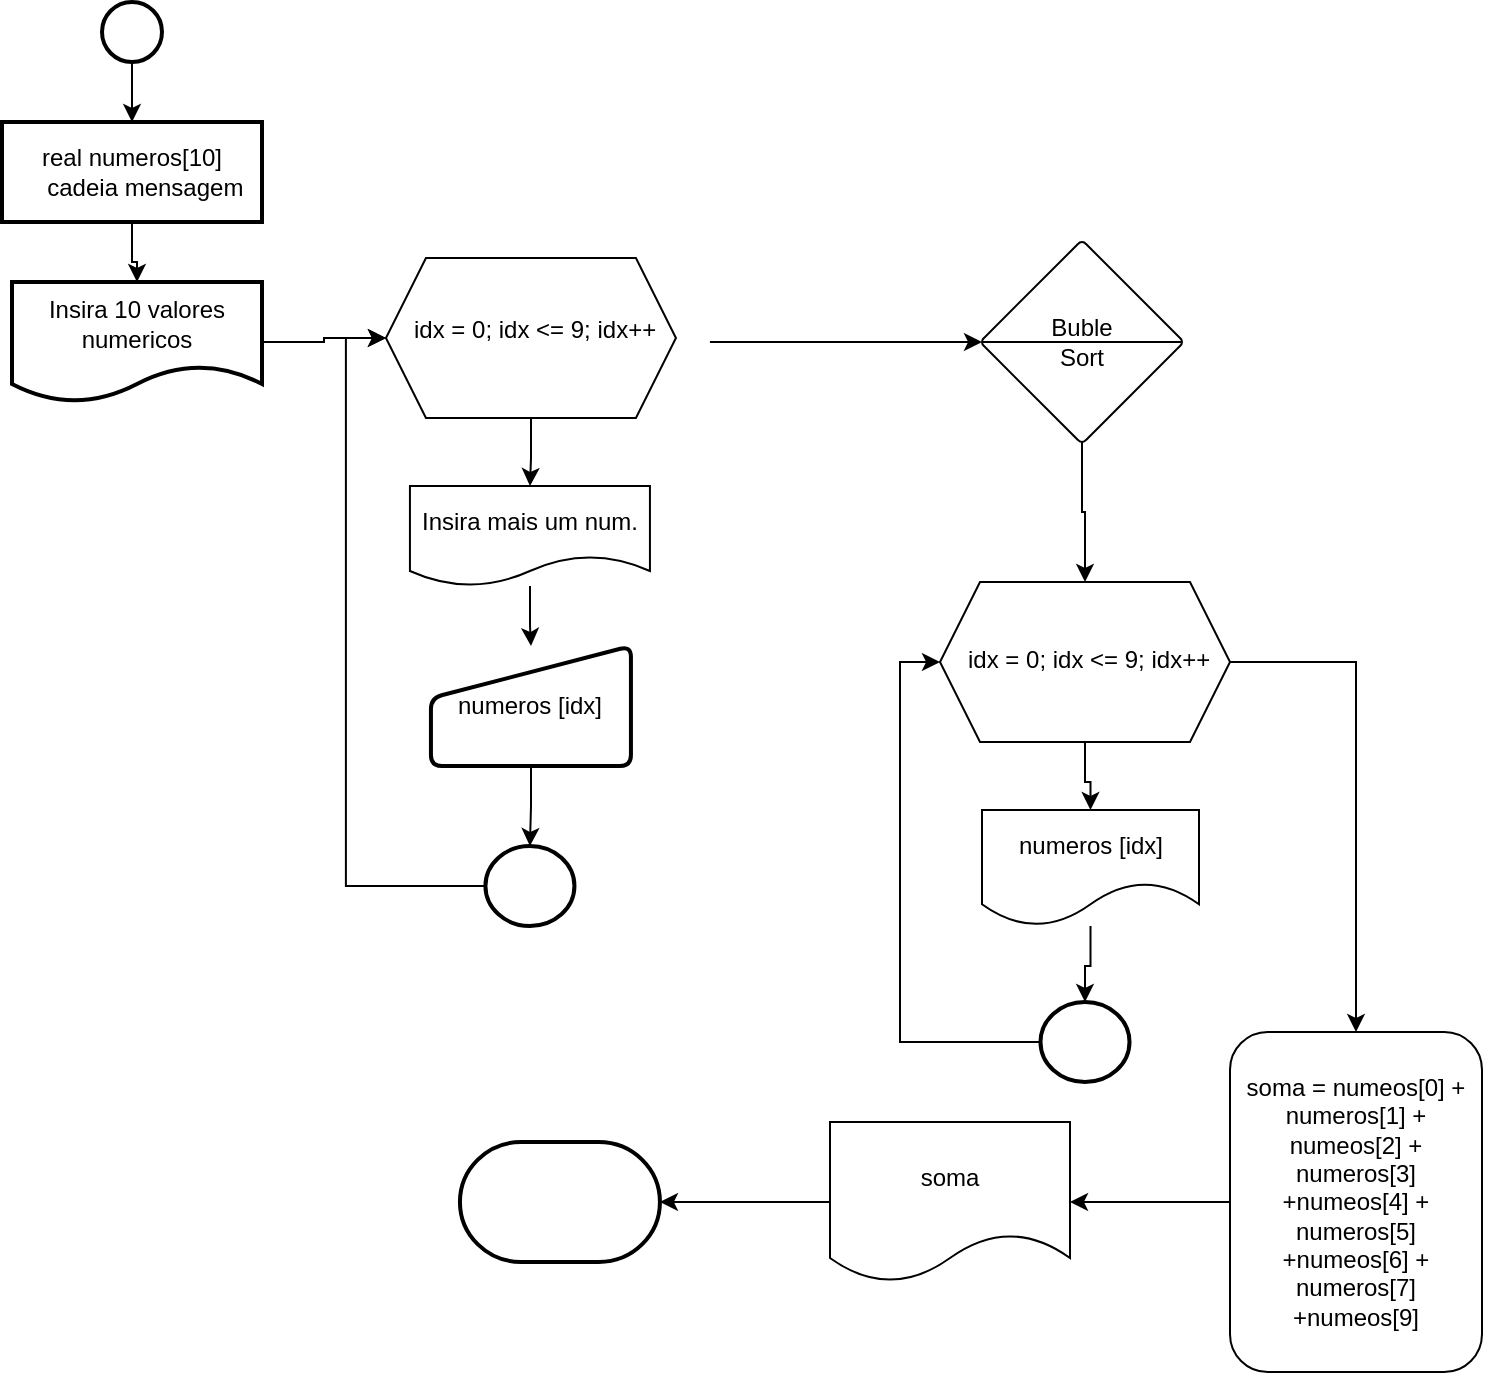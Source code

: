 <mxfile version="22.0.3" type="device">
  <diagram id="C5RBs43oDa-KdzZeNtuy" name="Page-1">
    <mxGraphModel dx="826" dy="871" grid="1" gridSize="10" guides="1" tooltips="1" connect="1" arrows="1" fold="1" page="1" pageScale="1" pageWidth="827" pageHeight="1169" math="0" shadow="0">
      <root>
        <mxCell id="WIyWlLk6GJQsqaUBKTNV-0" />
        <mxCell id="WIyWlLk6GJQsqaUBKTNV-1" parent="WIyWlLk6GJQsqaUBKTNV-0" />
        <mxCell id="gFW3YUw3t3Eu43AXeSie-1" value="" style="edgeStyle=orthogonalEdgeStyle;rounded=0;orthogonalLoop=1;jettySize=auto;html=1;" parent="WIyWlLk6GJQsqaUBKTNV-1" source="uvkjri6FY9MWjZu6di9B-1" target="gFW3YUw3t3Eu43AXeSie-0" edge="1">
          <mxGeometry relative="1" as="geometry" />
        </mxCell>
        <mxCell id="uvkjri6FY9MWjZu6di9B-1" value="" style="strokeWidth=2;html=1;shape=mxgraph.flowchart.start_2;whiteSpace=wrap;" parent="WIyWlLk6GJQsqaUBKTNV-1" vertex="1">
          <mxGeometry x="120" y="20" width="30" height="30" as="geometry" />
        </mxCell>
        <mxCell id="uvkjri6FY9MWjZu6di9B-25" style="edgeStyle=orthogonalEdgeStyle;rounded=0;orthogonalLoop=1;jettySize=auto;html=1;" parent="WIyWlLk6GJQsqaUBKTNV-1" edge="1">
          <mxGeometry relative="1" as="geometry" />
        </mxCell>
        <mxCell id="vmr1aMFzi46B_T9mpgOL-117" value="" style="edgeStyle=orthogonalEdgeStyle;rounded=0;orthogonalLoop=1;jettySize=auto;html=1;" edge="1" parent="WIyWlLk6GJQsqaUBKTNV-1" source="gFW3YUw3t3Eu43AXeSie-0" target="vmr1aMFzi46B_T9mpgOL-116">
          <mxGeometry relative="1" as="geometry" />
        </mxCell>
        <mxCell id="gFW3YUw3t3Eu43AXeSie-0" value="&lt;div&gt;real numeros[10]&lt;/div&gt;&lt;div&gt;&amp;nbsp; &amp;nbsp; cadeia mensagem&lt;/div&gt;" style="whiteSpace=wrap;html=1;strokeWidth=2;" parent="WIyWlLk6GJQsqaUBKTNV-1" vertex="1">
          <mxGeometry x="70" y="80" width="130" height="50" as="geometry" />
        </mxCell>
        <mxCell id="vmr1aMFzi46B_T9mpgOL-128" style="edgeStyle=orthogonalEdgeStyle;rounded=0;orthogonalLoop=1;jettySize=auto;html=1;entryX=0;entryY=0.5;entryDx=0;entryDy=0;" edge="1" parent="WIyWlLk6GJQsqaUBKTNV-1" source="vmr1aMFzi46B_T9mpgOL-116" target="vmr1aMFzi46B_T9mpgOL-121">
          <mxGeometry relative="1" as="geometry" />
        </mxCell>
        <mxCell id="vmr1aMFzi46B_T9mpgOL-116" value="Insira 10 valores numericos" style="shape=document;whiteSpace=wrap;html=1;boundedLbl=1;strokeWidth=2;" vertex="1" parent="WIyWlLk6GJQsqaUBKTNV-1">
          <mxGeometry x="75" y="160" width="125" height="60" as="geometry" />
        </mxCell>
        <mxCell id="vmr1aMFzi46B_T9mpgOL-142" style="edgeStyle=orthogonalEdgeStyle;rounded=0;orthogonalLoop=1;jettySize=auto;html=1;entryX=0.5;entryY=0;entryDx=0;entryDy=0;" edge="1" parent="WIyWlLk6GJQsqaUBKTNV-1" source="vmr1aMFzi46B_T9mpgOL-118" target="vmr1aMFzi46B_T9mpgOL-134">
          <mxGeometry relative="1" as="geometry" />
        </mxCell>
        <mxCell id="vmr1aMFzi46B_T9mpgOL-118" value="" style="verticalLabelPosition=bottom;verticalAlign=top;html=1;shape=mxgraph.flowchart.sort;" vertex="1" parent="WIyWlLk6GJQsqaUBKTNV-1">
          <mxGeometry x="560" y="140" width="100" height="100" as="geometry" />
        </mxCell>
        <mxCell id="vmr1aMFzi46B_T9mpgOL-120" value="" style="edgeStyle=orthogonalEdgeStyle;rounded=0;orthogonalLoop=1;jettySize=auto;html=1;" edge="1" parent="WIyWlLk6GJQsqaUBKTNV-1" source="vmr1aMFzi46B_T9mpgOL-121" target="vmr1aMFzi46B_T9mpgOL-123">
          <mxGeometry relative="1" as="geometry" />
        </mxCell>
        <mxCell id="vmr1aMFzi46B_T9mpgOL-121" value="" style="shape=hexagon;perimeter=hexagonPerimeter2;whiteSpace=wrap;html=1;fixedSize=1;" vertex="1" parent="WIyWlLk6GJQsqaUBKTNV-1">
          <mxGeometry x="261.97" y="148" width="145" height="80" as="geometry" />
        </mxCell>
        <mxCell id="vmr1aMFzi46B_T9mpgOL-122" style="edgeStyle=orthogonalEdgeStyle;rounded=0;orthogonalLoop=1;jettySize=auto;html=1;" edge="1" parent="WIyWlLk6GJQsqaUBKTNV-1" source="vmr1aMFzi46B_T9mpgOL-123" target="vmr1aMFzi46B_T9mpgOL-125">
          <mxGeometry relative="1" as="geometry" />
        </mxCell>
        <mxCell id="vmr1aMFzi46B_T9mpgOL-123" value="Insira mais um num." style="shape=document;whiteSpace=wrap;html=1;boundedLbl=1;" vertex="1" parent="WIyWlLk6GJQsqaUBKTNV-1">
          <mxGeometry x="273.97" y="262" width="120" height="50" as="geometry" />
        </mxCell>
        <mxCell id="vmr1aMFzi46B_T9mpgOL-124" value="" style="edgeStyle=orthogonalEdgeStyle;rounded=0;orthogonalLoop=1;jettySize=auto;html=1;" edge="1" parent="WIyWlLk6GJQsqaUBKTNV-1" source="vmr1aMFzi46B_T9mpgOL-125" target="vmr1aMFzi46B_T9mpgOL-127">
          <mxGeometry relative="1" as="geometry" />
        </mxCell>
        <mxCell id="vmr1aMFzi46B_T9mpgOL-125" value="numeros [idx]" style="html=1;strokeWidth=2;shape=manualInput;whiteSpace=wrap;rounded=1;size=26;arcSize=11;" vertex="1" parent="WIyWlLk6GJQsqaUBKTNV-1">
          <mxGeometry x="284.47" y="342" width="100" height="60" as="geometry" />
        </mxCell>
        <mxCell id="vmr1aMFzi46B_T9mpgOL-126" style="edgeStyle=orthogonalEdgeStyle;rounded=0;orthogonalLoop=1;jettySize=auto;html=1;entryX=0;entryY=0.5;entryDx=0;entryDy=0;" edge="1" parent="WIyWlLk6GJQsqaUBKTNV-1" source="vmr1aMFzi46B_T9mpgOL-127" target="vmr1aMFzi46B_T9mpgOL-121">
          <mxGeometry relative="1" as="geometry">
            <Array as="points">
              <mxPoint x="241.97" y="462" />
              <mxPoint x="241.97" y="188" />
            </Array>
          </mxGeometry>
        </mxCell>
        <mxCell id="vmr1aMFzi46B_T9mpgOL-127" value="" style="ellipse;whiteSpace=wrap;html=1;strokeWidth=2;rounded=1;arcSize=11;" vertex="1" parent="WIyWlLk6GJQsqaUBKTNV-1">
          <mxGeometry x="311.72" y="442" width="44.5" height="40" as="geometry" />
        </mxCell>
        <mxCell id="vmr1aMFzi46B_T9mpgOL-129" value="idx = 0; idx &lt;= 9; idx++" style="text;whiteSpace=wrap;" vertex="1" parent="WIyWlLk6GJQsqaUBKTNV-1">
          <mxGeometry x="273.97" y="170" width="150" height="40" as="geometry" />
        </mxCell>
        <mxCell id="vmr1aMFzi46B_T9mpgOL-130" style="edgeStyle=orthogonalEdgeStyle;rounded=0;orthogonalLoop=1;jettySize=auto;html=1;entryX=0;entryY=0.5;entryDx=0;entryDy=0;entryPerimeter=0;" edge="1" parent="WIyWlLk6GJQsqaUBKTNV-1" source="vmr1aMFzi46B_T9mpgOL-129" target="vmr1aMFzi46B_T9mpgOL-118">
          <mxGeometry relative="1" as="geometry" />
        </mxCell>
        <mxCell id="vmr1aMFzi46B_T9mpgOL-131" value="Buble&lt;br&gt;Sort" style="text;strokeColor=none;align=center;fillColor=none;html=1;verticalAlign=middle;whiteSpace=wrap;rounded=0;" vertex="1" parent="WIyWlLk6GJQsqaUBKTNV-1">
          <mxGeometry x="580" y="175" width="60" height="30" as="geometry" />
        </mxCell>
        <mxCell id="vmr1aMFzi46B_T9mpgOL-146" value="" style="edgeStyle=orthogonalEdgeStyle;rounded=0;orthogonalLoop=1;jettySize=auto;html=1;" edge="1" parent="WIyWlLk6GJQsqaUBKTNV-1" source="vmr1aMFzi46B_T9mpgOL-134" target="vmr1aMFzi46B_T9mpgOL-145">
          <mxGeometry relative="1" as="geometry" />
        </mxCell>
        <mxCell id="vmr1aMFzi46B_T9mpgOL-149" value="" style="edgeStyle=orthogonalEdgeStyle;rounded=0;orthogonalLoop=1;jettySize=auto;html=1;" edge="1" parent="WIyWlLk6GJQsqaUBKTNV-1" source="vmr1aMFzi46B_T9mpgOL-134" target="vmr1aMFzi46B_T9mpgOL-148">
          <mxGeometry relative="1" as="geometry">
            <Array as="points">
              <mxPoint x="690" y="350" />
              <mxPoint x="690" y="350" />
            </Array>
          </mxGeometry>
        </mxCell>
        <mxCell id="vmr1aMFzi46B_T9mpgOL-134" value="" style="shape=hexagon;perimeter=hexagonPerimeter2;whiteSpace=wrap;html=1;fixedSize=1;" vertex="1" parent="WIyWlLk6GJQsqaUBKTNV-1">
          <mxGeometry x="539" y="310" width="145" height="80" as="geometry" />
        </mxCell>
        <mxCell id="vmr1aMFzi46B_T9mpgOL-139" style="edgeStyle=orthogonalEdgeStyle;rounded=0;orthogonalLoop=1;jettySize=auto;html=1;entryX=0;entryY=0.5;entryDx=0;entryDy=0;" edge="1" parent="WIyWlLk6GJQsqaUBKTNV-1" source="vmr1aMFzi46B_T9mpgOL-140" target="vmr1aMFzi46B_T9mpgOL-134">
          <mxGeometry relative="1" as="geometry">
            <Array as="points">
              <mxPoint x="519" y="540" />
              <mxPoint x="519" y="350" />
            </Array>
          </mxGeometry>
        </mxCell>
        <mxCell id="vmr1aMFzi46B_T9mpgOL-140" value="" style="ellipse;whiteSpace=wrap;html=1;strokeWidth=2;rounded=1;arcSize=11;" vertex="1" parent="WIyWlLk6GJQsqaUBKTNV-1">
          <mxGeometry x="589.25" y="520" width="44.5" height="40" as="geometry" />
        </mxCell>
        <mxCell id="vmr1aMFzi46B_T9mpgOL-141" value="idx = 0; idx &lt;= 9; idx++" style="text;whiteSpace=wrap;" vertex="1" parent="WIyWlLk6GJQsqaUBKTNV-1">
          <mxGeometry x="551" y="335" width="150" height="40" as="geometry" />
        </mxCell>
        <mxCell id="vmr1aMFzi46B_T9mpgOL-147" style="edgeStyle=orthogonalEdgeStyle;rounded=0;orthogonalLoop=1;jettySize=auto;html=1;entryX=0.5;entryY=0;entryDx=0;entryDy=0;" edge="1" parent="WIyWlLk6GJQsqaUBKTNV-1" source="vmr1aMFzi46B_T9mpgOL-145" target="vmr1aMFzi46B_T9mpgOL-140">
          <mxGeometry relative="1" as="geometry" />
        </mxCell>
        <mxCell id="vmr1aMFzi46B_T9mpgOL-145" value="numeros [idx]" style="shape=document;whiteSpace=wrap;html=1;boundedLbl=1;size=0.375;" vertex="1" parent="WIyWlLk6GJQsqaUBKTNV-1">
          <mxGeometry x="560" y="424" width="108.5" height="58" as="geometry" />
        </mxCell>
        <mxCell id="vmr1aMFzi46B_T9mpgOL-151" value="" style="edgeStyle=orthogonalEdgeStyle;rounded=0;orthogonalLoop=1;jettySize=auto;html=1;" edge="1" parent="WIyWlLk6GJQsqaUBKTNV-1" source="vmr1aMFzi46B_T9mpgOL-148" target="vmr1aMFzi46B_T9mpgOL-150">
          <mxGeometry relative="1" as="geometry" />
        </mxCell>
        <mxCell id="vmr1aMFzi46B_T9mpgOL-148" value="soma = numeos[0] + numeros[1] + numeos[2] + numeros[3] +numeos[4] + numeros[5] +numeos[6] + numeros[7] +numeos[9]" style="rounded=1;whiteSpace=wrap;html=1;" vertex="1" parent="WIyWlLk6GJQsqaUBKTNV-1">
          <mxGeometry x="684" y="535" width="126" height="170" as="geometry" />
        </mxCell>
        <mxCell id="vmr1aMFzi46B_T9mpgOL-153" style="edgeStyle=orthogonalEdgeStyle;rounded=0;orthogonalLoop=1;jettySize=auto;html=1;" edge="1" parent="WIyWlLk6GJQsqaUBKTNV-1" source="vmr1aMFzi46B_T9mpgOL-150" target="vmr1aMFzi46B_T9mpgOL-152">
          <mxGeometry relative="1" as="geometry" />
        </mxCell>
        <mxCell id="vmr1aMFzi46B_T9mpgOL-150" value="soma" style="shape=document;whiteSpace=wrap;html=1;boundedLbl=1;rounded=1;" vertex="1" parent="WIyWlLk6GJQsqaUBKTNV-1">
          <mxGeometry x="484" y="580" width="120" height="80" as="geometry" />
        </mxCell>
        <mxCell id="vmr1aMFzi46B_T9mpgOL-152" value="" style="strokeWidth=2;html=1;shape=mxgraph.flowchart.terminator;whiteSpace=wrap;" vertex="1" parent="WIyWlLk6GJQsqaUBKTNV-1">
          <mxGeometry x="298.97" y="590" width="100" height="60" as="geometry" />
        </mxCell>
      </root>
    </mxGraphModel>
  </diagram>
</mxfile>
